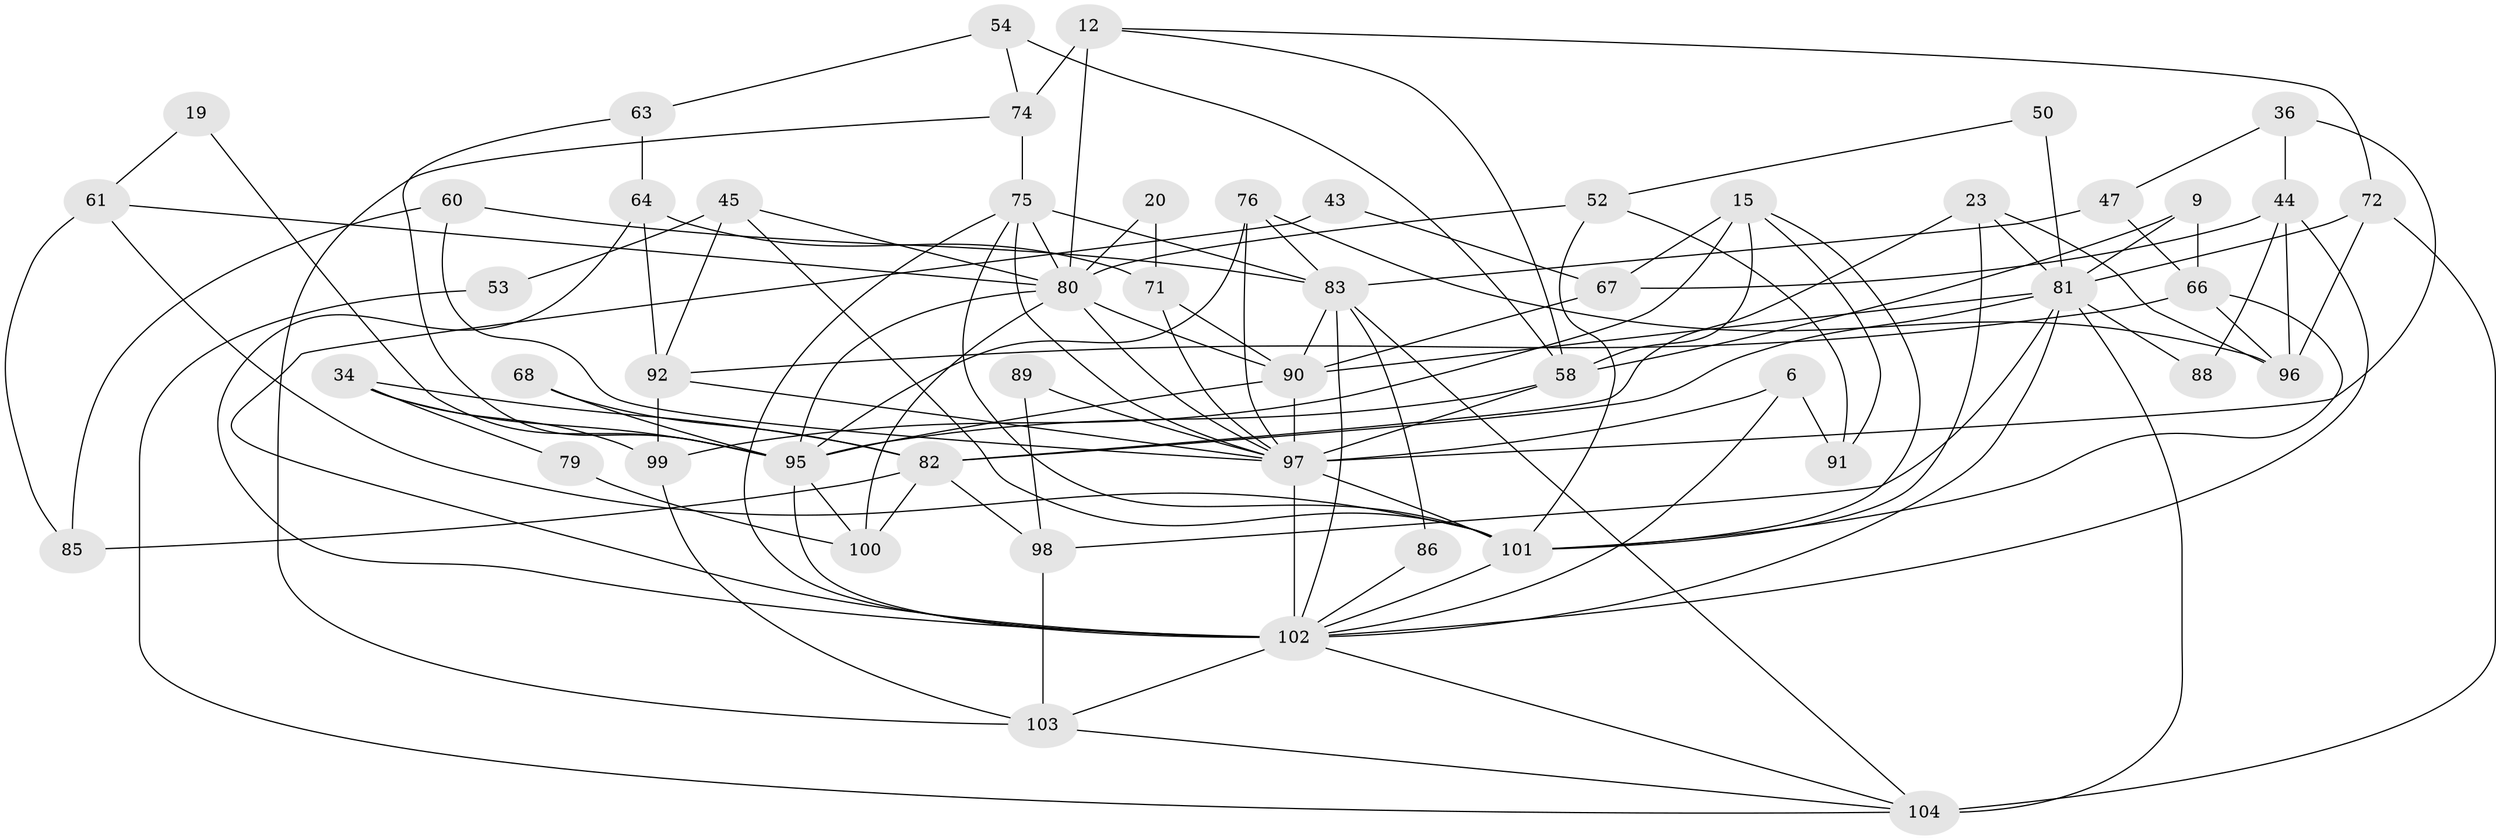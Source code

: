 // original degree distribution, {3: 0.27884615384615385, 6: 0.10576923076923077, 4: 0.22115384615384615, 5: 0.21153846153846154, 2: 0.14423076923076922, 7: 0.019230769230769232, 8: 0.009615384615384616, 9: 0.009615384615384616}
// Generated by graph-tools (version 1.1) at 2025/49/03/09/25 04:49:55]
// undirected, 52 vertices, 121 edges
graph export_dot {
graph [start="1"]
  node [color=gray90,style=filled];
  6;
  9;
  12;
  15;
  19;
  20;
  23 [super="+10"];
  34;
  36;
  43;
  44;
  45;
  47 [super="+31"];
  50 [super="+27"];
  52;
  53 [super="+26"];
  54;
  58 [super="+33+55"];
  60;
  61;
  63;
  64;
  66 [super="+11"];
  67;
  68;
  71;
  72;
  74 [super="+41"];
  75 [super="+21+46"];
  76;
  79;
  80 [super="+1+37+69"];
  81 [super="+14+62"];
  82 [super="+57"];
  83 [super="+70"];
  85;
  86 [super="+51"];
  88;
  89;
  90 [super="+73"];
  91;
  92 [super="+13"];
  95 [super="+94"];
  96;
  97 [super="+2+8+84"];
  98;
  99 [super="+28"];
  100 [super="+77"];
  101 [super="+22+49"];
  102 [super="+87+65+48+93"];
  103 [super="+24"];
  104 [super="+42"];
  6 -- 97 [weight=4];
  6 -- 91;
  6 -- 102;
  9 -- 66 [weight=2];
  9 -- 81 [weight=2];
  9 -- 58;
  12 -- 72;
  12 -- 74 [weight=2];
  12 -- 80 [weight=2];
  12 -- 58;
  15 -- 91;
  15 -- 67;
  15 -- 99 [weight=2];
  15 -- 101;
  15 -- 58;
  19 -- 61;
  19 -- 95;
  20 -- 71;
  20 -- 80;
  23 -- 101 [weight=2];
  23 -- 96;
  23 -- 82 [weight=2];
  23 -- 81;
  34 -- 99;
  34 -- 79;
  34 -- 82;
  34 -- 95;
  36 -- 44;
  36 -- 47;
  36 -- 97;
  43 -- 67;
  43 -- 102;
  44 -- 67;
  44 -- 96;
  44 -- 88;
  44 -- 102;
  45 -- 53 [weight=2];
  45 -- 92;
  45 -- 101;
  45 -- 80;
  47 -- 66;
  47 -- 83;
  50 -- 52;
  50 -- 81 [weight=2];
  52 -- 91;
  52 -- 80;
  52 -- 101;
  53 -- 104;
  54 -- 74;
  54 -- 58;
  54 -- 63;
  58 -- 97 [weight=3];
  58 -- 95 [weight=3];
  60 -- 85;
  60 -- 97;
  60 -- 83;
  61 -- 85;
  61 -- 80;
  61 -- 101;
  63 -- 64;
  63 -- 95;
  64 -- 71;
  64 -- 92;
  64 -- 102;
  66 -- 92;
  66 -- 96;
  66 -- 101;
  67 -- 90;
  68 -- 82;
  68 -- 95;
  71 -- 90;
  71 -- 97;
  72 -- 96;
  72 -- 104;
  72 -- 81;
  74 -- 103;
  74 -- 75;
  75 -- 80 [weight=3];
  75 -- 97;
  75 -- 83 [weight=2];
  75 -- 101;
  75 -- 102;
  76 -- 83;
  76 -- 96;
  76 -- 97;
  76 -- 95;
  79 -- 100 [weight=2];
  80 -- 95;
  80 -- 97 [weight=2];
  80 -- 100 [weight=2];
  80 -- 90;
  81 -- 90;
  81 -- 98;
  81 -- 88;
  81 -- 82;
  81 -- 102;
  81 -- 104;
  82 -- 100 [weight=2];
  82 -- 98;
  82 -- 85;
  83 -- 90 [weight=2];
  83 -- 86;
  83 -- 102 [weight=2];
  83 -- 104;
  86 -- 102 [weight=2];
  89 -- 98;
  89 -- 97;
  90 -- 97;
  90 -- 95 [weight=2];
  92 -- 99;
  92 -- 97 [weight=2];
  95 -- 100 [weight=2];
  95 -- 102 [weight=5];
  97 -- 101 [weight=2];
  97 -- 102 [weight=2];
  98 -- 103;
  99 -- 103;
  101 -- 102;
  102 -- 104;
  102 -- 103;
  103 -- 104;
}
